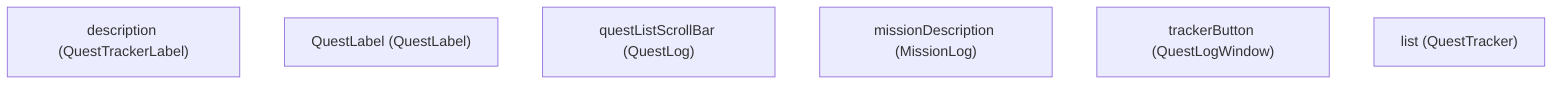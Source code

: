 graph TD
    W0["description (QuestTrackerLabel)"]
    W1["QuestLabel (QuestLabel)"]
    W2["questListScrollBar (QuestLog)"]
    W3["missionDescription (MissionLog)"]
    W4["trackerButton (QuestLogWindow)"]
    W5["list (QuestTracker)"]